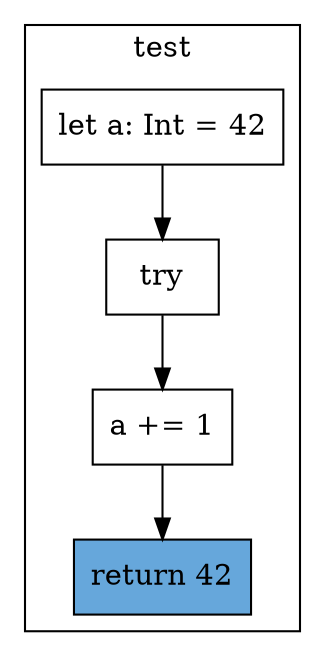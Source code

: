 digraph "try-1" {
    node [shape=box];
    subgraph "cluster_test" {
        label="test";
        "test_141" [label="let a: Int = 42"];
        "test_142" [label="try"];
        "test_144" [label="a += 1"];
        "test_146" [label="return 42",style=filled,fillcolor="#66A7DB"];
        "test_141" -> "test_142";
        "test_142" -> "test_144";
        "test_144" -> "test_146";
    }
}
